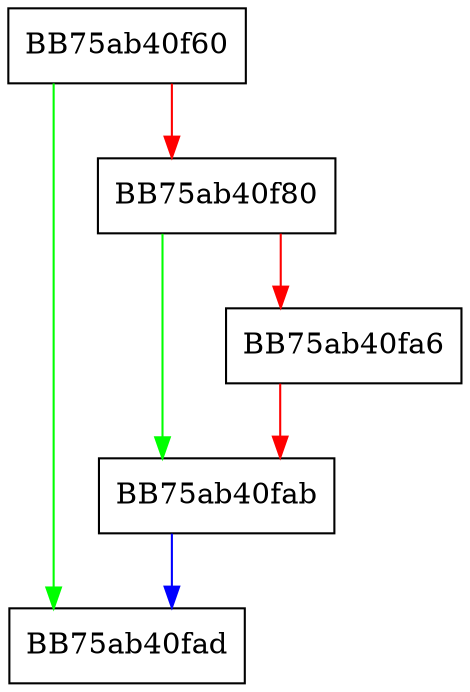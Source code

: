 digraph GetPEResourceIterator {
  node [shape="box"];
  graph [splines=ortho];
  BB75ab40f60 -> BB75ab40fad [color="green"];
  BB75ab40f60 -> BB75ab40f80 [color="red"];
  BB75ab40f80 -> BB75ab40fab [color="green"];
  BB75ab40f80 -> BB75ab40fa6 [color="red"];
  BB75ab40fa6 -> BB75ab40fab [color="red"];
  BB75ab40fab -> BB75ab40fad [color="blue"];
}